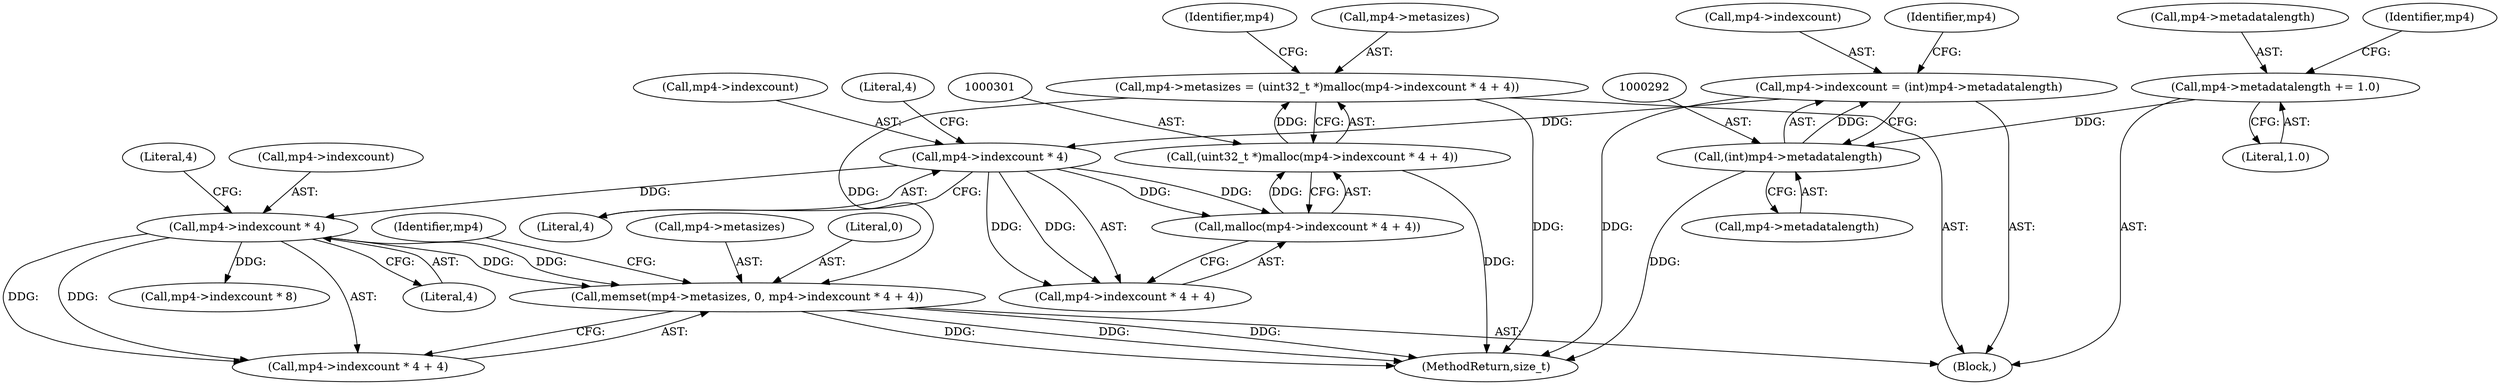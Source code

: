 digraph "0_gpmf-parser_341f12cd5b97ab419e53853ca00176457c9f1681_6@API" {
"1000310" [label="(Call,memset(mp4->metasizes, 0, mp4->indexcount * 4 + 4))"];
"1000296" [label="(Call,mp4->metasizes = (uint32_t *)malloc(mp4->indexcount * 4 + 4))"];
"1000300" [label="(Call,(uint32_t *)malloc(mp4->indexcount * 4 + 4))"];
"1000302" [label="(Call,malloc(mp4->indexcount * 4 + 4))"];
"1000304" [label="(Call,mp4->indexcount * 4)"];
"1000287" [label="(Call,mp4->indexcount = (int)mp4->metadatalength)"];
"1000291" [label="(Call,(int)mp4->metadatalength)"];
"1000282" [label="(Call,mp4->metadatalength += 1.0)"];
"1000316" [label="(Call,mp4->indexcount * 4)"];
"1000312" [label="(Identifier,mp4)"];
"1000288" [label="(Call,mp4->indexcount)"];
"1000316" [label="(Call,mp4->indexcount * 4)"];
"1000283" [label="(Call,mp4->metadatalength)"];
"1000308" [label="(Literal,4)"];
"1000305" [label="(Call,mp4->indexcount)"];
"1000289" [label="(Identifier,mp4)"];
"1000291" [label="(Call,(int)mp4->metadatalength)"];
"1000303" [label="(Call,mp4->indexcount * 4 + 4)"];
"1000287" [label="(Call,mp4->indexcount = (int)mp4->metadatalength)"];
"1000324" [label="(Identifier,mp4)"];
"1000414" [label="(MethodReturn,size_t)"];
"1000317" [label="(Call,mp4->indexcount)"];
"1000330" [label="(Call,mp4->indexcount * 8)"];
"1000302" [label="(Call,malloc(mp4->indexcount * 4 + 4))"];
"1000276" [label="(Block,)"];
"1000311" [label="(Call,mp4->metasizes)"];
"1000300" [label="(Call,(uint32_t *)malloc(mp4->indexcount * 4 + 4))"];
"1000304" [label="(Call,mp4->indexcount * 4)"];
"1000296" [label="(Call,mp4->metasizes = (uint32_t *)malloc(mp4->indexcount * 4 + 4))"];
"1000282" [label="(Call,mp4->metadatalength += 1.0)"];
"1000310" [label="(Call,memset(mp4->metasizes, 0, mp4->indexcount * 4 + 4))"];
"1000297" [label="(Call,mp4->metasizes)"];
"1000286" [label="(Literal,1.0)"];
"1000293" [label="(Call,mp4->metadatalength)"];
"1000298" [label="(Identifier,mp4)"];
"1000315" [label="(Call,mp4->indexcount * 4 + 4)"];
"1000314" [label="(Literal,0)"];
"1000321" [label="(Literal,4)"];
"1000320" [label="(Literal,4)"];
"1000309" [label="(Literal,4)"];
"1000310" -> "1000276"  [label="AST: "];
"1000310" -> "1000315"  [label="CFG: "];
"1000311" -> "1000310"  [label="AST: "];
"1000314" -> "1000310"  [label="AST: "];
"1000315" -> "1000310"  [label="AST: "];
"1000324" -> "1000310"  [label="CFG: "];
"1000310" -> "1000414"  [label="DDG: "];
"1000310" -> "1000414"  [label="DDG: "];
"1000310" -> "1000414"  [label="DDG: "];
"1000296" -> "1000310"  [label="DDG: "];
"1000316" -> "1000310"  [label="DDG: "];
"1000316" -> "1000310"  [label="DDG: "];
"1000296" -> "1000276"  [label="AST: "];
"1000296" -> "1000300"  [label="CFG: "];
"1000297" -> "1000296"  [label="AST: "];
"1000300" -> "1000296"  [label="AST: "];
"1000312" -> "1000296"  [label="CFG: "];
"1000296" -> "1000414"  [label="DDG: "];
"1000300" -> "1000296"  [label="DDG: "];
"1000300" -> "1000302"  [label="CFG: "];
"1000301" -> "1000300"  [label="AST: "];
"1000302" -> "1000300"  [label="AST: "];
"1000300" -> "1000414"  [label="DDG: "];
"1000302" -> "1000300"  [label="DDG: "];
"1000302" -> "1000303"  [label="CFG: "];
"1000303" -> "1000302"  [label="AST: "];
"1000304" -> "1000302"  [label="DDG: "];
"1000304" -> "1000302"  [label="DDG: "];
"1000304" -> "1000303"  [label="AST: "];
"1000304" -> "1000308"  [label="CFG: "];
"1000305" -> "1000304"  [label="AST: "];
"1000308" -> "1000304"  [label="AST: "];
"1000309" -> "1000304"  [label="CFG: "];
"1000304" -> "1000303"  [label="DDG: "];
"1000304" -> "1000303"  [label="DDG: "];
"1000287" -> "1000304"  [label="DDG: "];
"1000304" -> "1000316"  [label="DDG: "];
"1000287" -> "1000276"  [label="AST: "];
"1000287" -> "1000291"  [label="CFG: "];
"1000288" -> "1000287"  [label="AST: "];
"1000291" -> "1000287"  [label="AST: "];
"1000298" -> "1000287"  [label="CFG: "];
"1000287" -> "1000414"  [label="DDG: "];
"1000291" -> "1000287"  [label="DDG: "];
"1000291" -> "1000293"  [label="CFG: "];
"1000292" -> "1000291"  [label="AST: "];
"1000293" -> "1000291"  [label="AST: "];
"1000291" -> "1000414"  [label="DDG: "];
"1000282" -> "1000291"  [label="DDG: "];
"1000282" -> "1000276"  [label="AST: "];
"1000282" -> "1000286"  [label="CFG: "];
"1000283" -> "1000282"  [label="AST: "];
"1000286" -> "1000282"  [label="AST: "];
"1000289" -> "1000282"  [label="CFG: "];
"1000316" -> "1000315"  [label="AST: "];
"1000316" -> "1000320"  [label="CFG: "];
"1000317" -> "1000316"  [label="AST: "];
"1000320" -> "1000316"  [label="AST: "];
"1000321" -> "1000316"  [label="CFG: "];
"1000316" -> "1000315"  [label="DDG: "];
"1000316" -> "1000315"  [label="DDG: "];
"1000316" -> "1000330"  [label="DDG: "];
}
